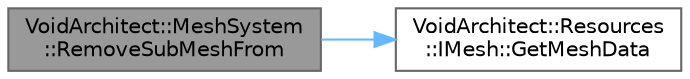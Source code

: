 digraph "VoidArchitect::MeshSystem::RemoveSubMeshFrom"
{
 // LATEX_PDF_SIZE
  bgcolor="transparent";
  edge [fontname=Helvetica,fontsize=10,labelfontname=Helvetica,labelfontsize=10];
  node [fontname=Helvetica,fontsize=10,shape=box,height=0.2,width=0.4];
  rankdir="LR";
  Node1 [id="Node000001",label="VoidArchitect::MeshSystem\l::RemoveSubMeshFrom",height=0.2,width=0.4,color="gray40", fillcolor="grey60", style="filled", fontcolor="black",tooltip=" "];
  Node1 -> Node2 [id="edge1_Node000001_Node000002",color="steelblue1",style="solid",tooltip=" "];
  Node2 [id="Node000002",label="VoidArchitect::Resources\l::IMesh::GetMeshData",height=0.2,width=0.4,color="grey40", fillcolor="white", style="filled",URL="$class_void_architect_1_1_resources_1_1_i_mesh.html#a7a7fc25b906cb41979a978c31fa92d79",tooltip=" "];
}
